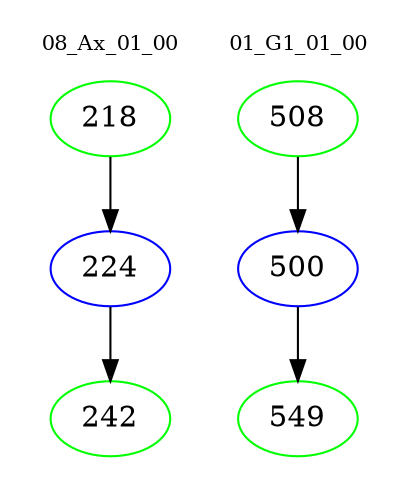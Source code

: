 digraph{
subgraph cluster_0 {
color = white
label = "08_Ax_01_00";
fontsize=10;
T0_218 [label="218", color="green"]
T0_218 -> T0_224 [color="black"]
T0_224 [label="224", color="blue"]
T0_224 -> T0_242 [color="black"]
T0_242 [label="242", color="green"]
}
subgraph cluster_1 {
color = white
label = "01_G1_01_00";
fontsize=10;
T1_508 [label="508", color="green"]
T1_508 -> T1_500 [color="black"]
T1_500 [label="500", color="blue"]
T1_500 -> T1_549 [color="black"]
T1_549 [label="549", color="green"]
}
}
